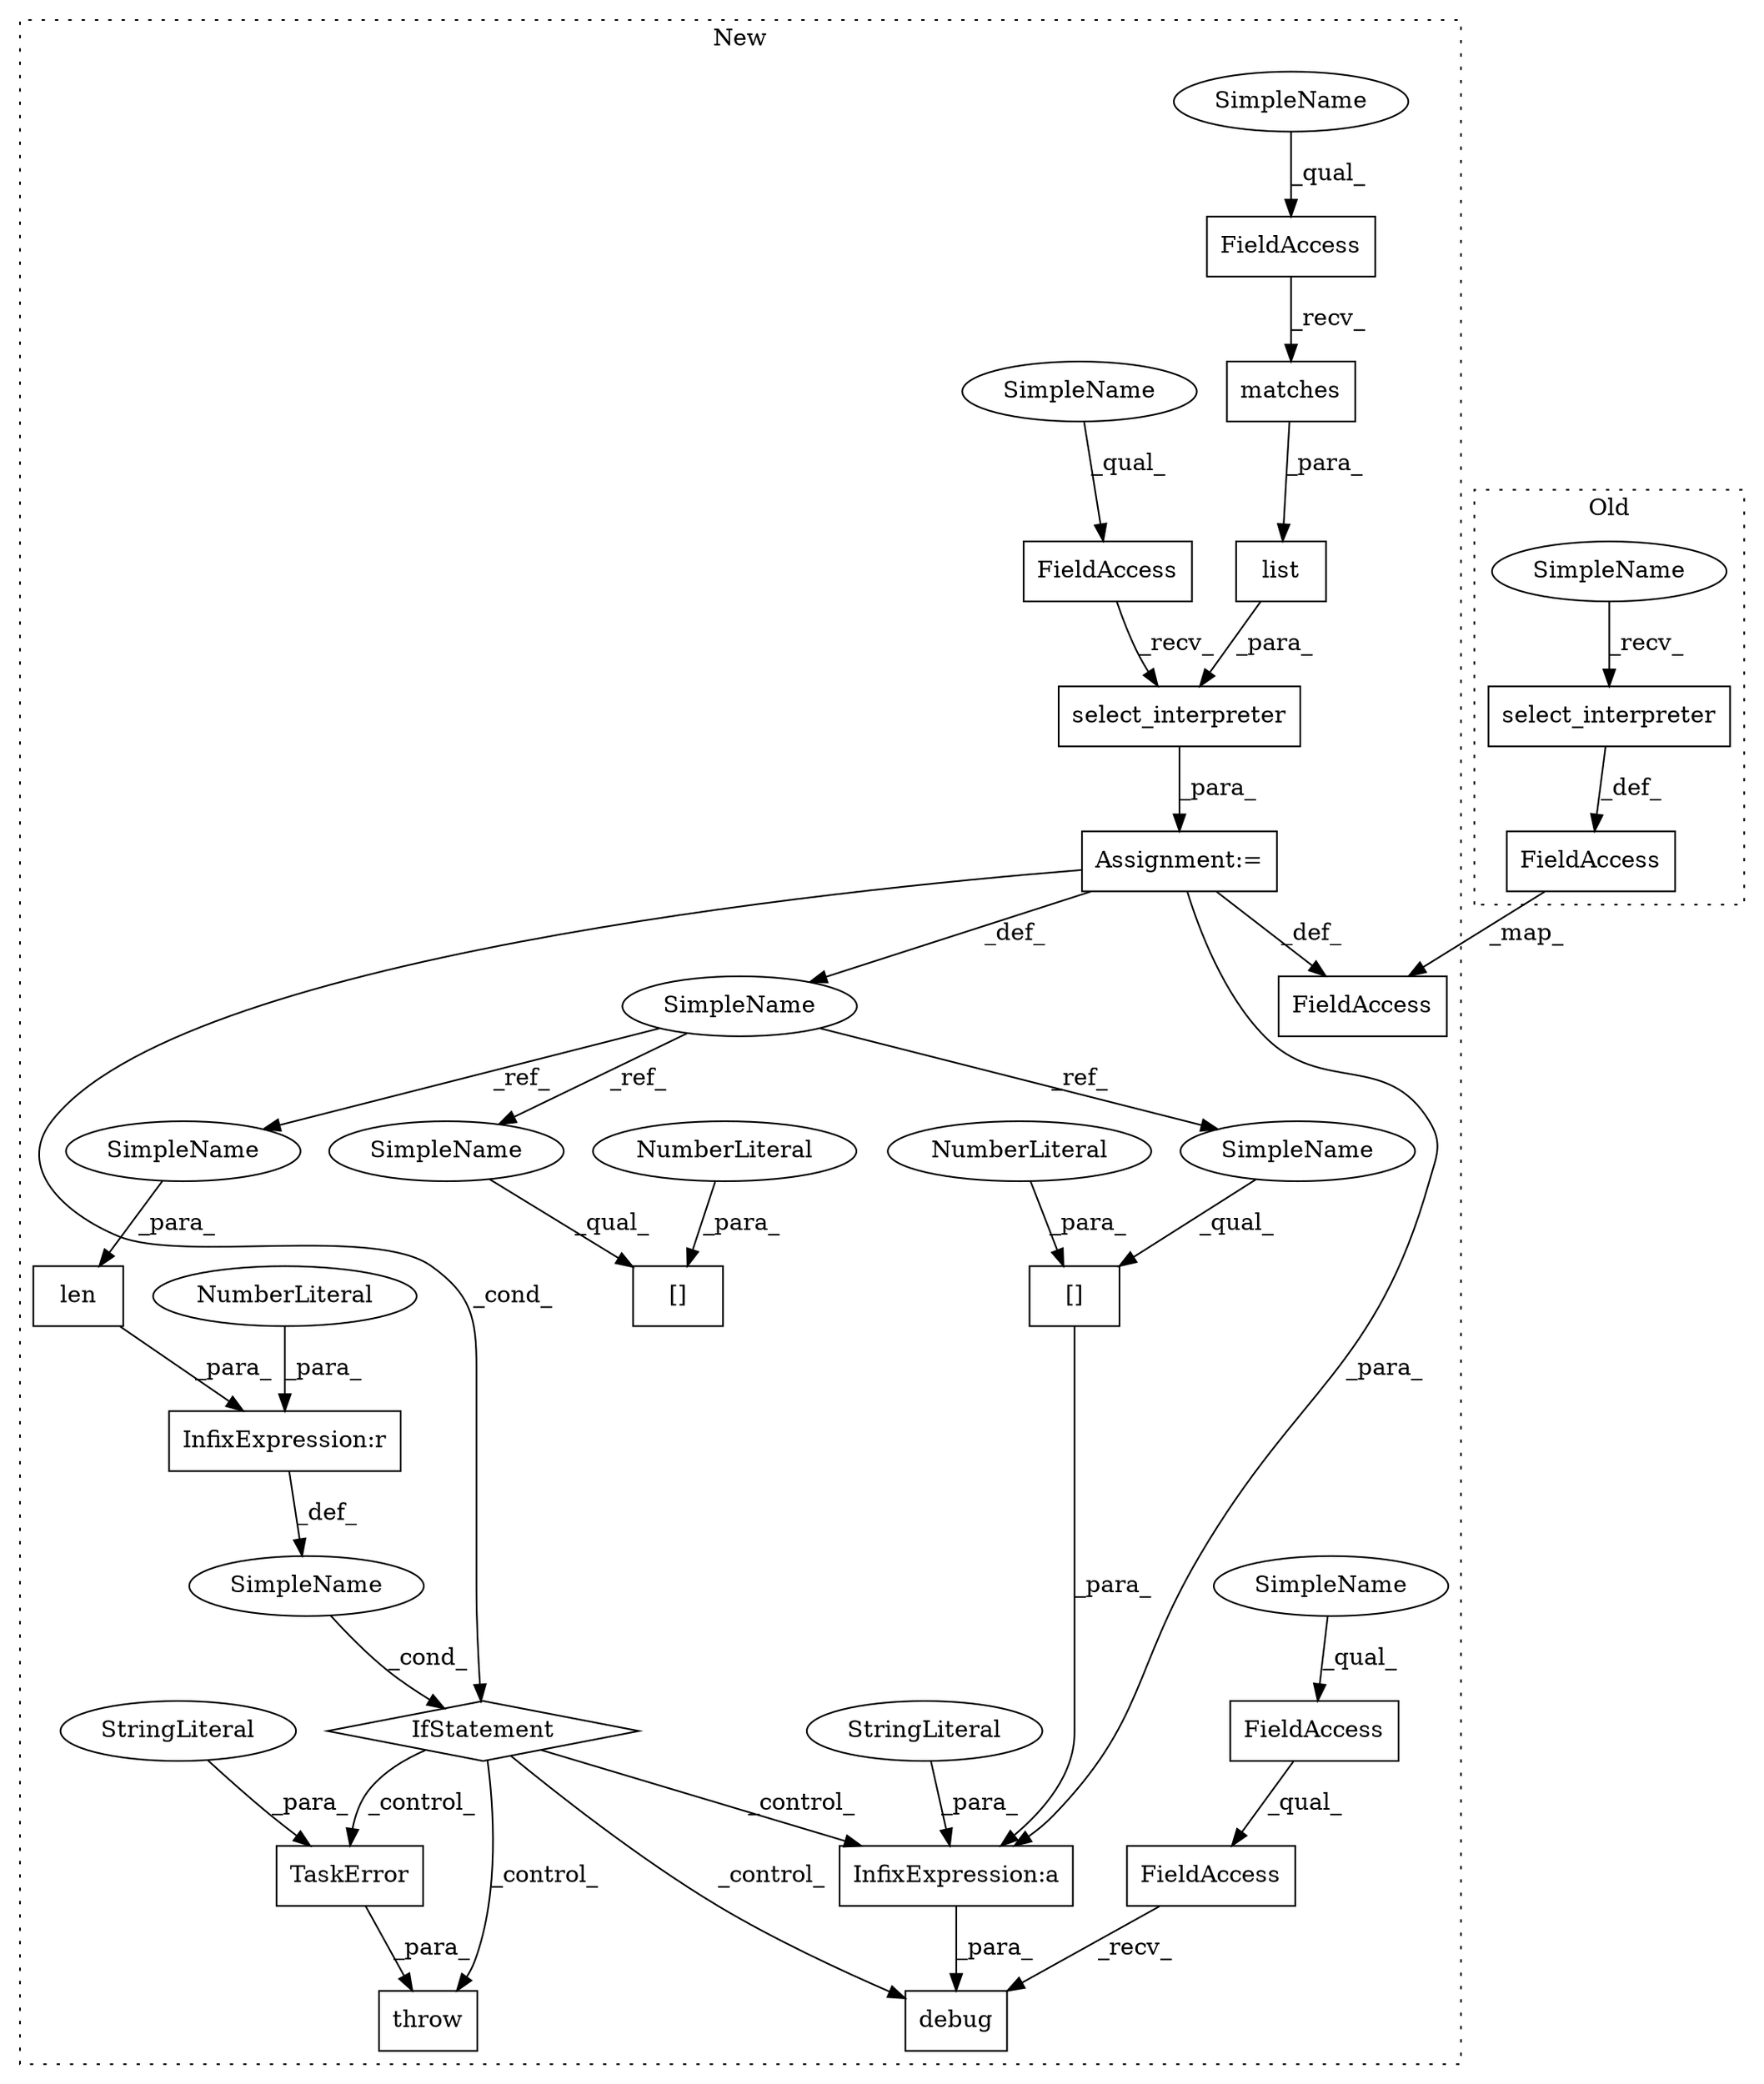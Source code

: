 digraph G {
subgraph cluster0 {
1 [label="select_interpreter" a="32" s="1476,1510" l="19,1" shape="box"];
21 [label="FieldAccess" a="22" s="1453" l="17" shape="box"];
28 [label="SimpleName" a="42" s="1471" l="4" shape="ellipse"];
label = "Old";
style="dotted";
}
subgraph cluster1 {
2 [label="[]" a="2" s="1710,1724" l="13,1" shape="box"];
3 [label="InfixExpression:a" a="27" s="1707" l="3" shape="box"];
4 [label="SimpleName" a="42" s="" l="" shape="ellipse"];
5 [label="throw" a="53" s="1592" l="6" shape="box"];
6 [label="NumberLiteral" a="34" s="1723" l="1" shape="ellipse"];
7 [label="debug" a="32" s="1688,1725" l="6,1" shape="box"];
8 [label="TaskError" a="32" s="1598,1648" l="10,1" shape="box"];
9 [label="list" a="32" s="1499,1548" l="5,1" shape="box"];
10 [label="[]" a="2" s="1756,1770" l="13,1" shape="box"];
11 [label="NumberLiteral" a="34" s="1769" l="1" shape="ellipse"];
12 [label="InfixExpression:r" a="27" s="1577" l="4" shape="box"];
13 [label="NumberLiteral" a="34" s="1581" l="1" shape="ellipse"];
14 [label="len" a="32" s="1560,1576" l="4,1" shape="box"];
15 [label="FieldAccess" a="22" s="1671" l="16" shape="box"];
16 [label="FieldAccess" a="22" s="1671" l="12" shape="box"];
17 [label="IfStatement" a="25" s="1556,1582" l="4,2" shape="diamond"];
18 [label="SimpleName" a="42" s="1444" l="12" shape="ellipse"];
19 [label="Assignment:=" a="7" s="1456" l="1" shape="box"];
20 [label="StringLiteral" a="45" s="1694" l="13" shape="ellipse"];
22 [label="FieldAccess" a="22" s="1738" l="17" shape="box"];
23 [label="StringLiteral" a="45" s="1608" l="40" shape="ellipse"];
24 [label="matches" a="32" s="1527,1547" l="8,1" shape="box"];
25 [label="FieldAccess" a="22" s="1504" l="22" shape="box"];
26 [label="select_interpreter" a="32" s="1480,1549" l="19,1" shape="box"];
27 [label="FieldAccess" a="22" s="1457" l="22" shape="box"];
29 [label="SimpleName" a="42" s="1710" l="12" shape="ellipse"];
30 [label="SimpleName" a="42" s="1756" l="12" shape="ellipse"];
31 [label="SimpleName" a="42" s="1564" l="12" shape="ellipse"];
32 [label="SimpleName" a="42" s="1671" l="4" shape="ellipse"];
33 [label="SimpleName" a="42" s="1457" l="4" shape="ellipse"];
34 [label="SimpleName" a="42" s="1504" l="4" shape="ellipse"];
label = "New";
style="dotted";
}
1 -> 21 [label="_def_"];
2 -> 3 [label="_para_"];
3 -> 7 [label="_para_"];
4 -> 17 [label="_cond_"];
6 -> 2 [label="_para_"];
8 -> 5 [label="_para_"];
9 -> 26 [label="_para_"];
11 -> 10 [label="_para_"];
12 -> 4 [label="_def_"];
13 -> 12 [label="_para_"];
14 -> 12 [label="_para_"];
15 -> 7 [label="_recv_"];
16 -> 15 [label="_qual_"];
17 -> 5 [label="_control_"];
17 -> 7 [label="_control_"];
17 -> 8 [label="_control_"];
17 -> 3 [label="_control_"];
18 -> 30 [label="_ref_"];
18 -> 29 [label="_ref_"];
18 -> 31 [label="_ref_"];
19 -> 3 [label="_para_"];
19 -> 22 [label="_def_"];
19 -> 18 [label="_def_"];
19 -> 17 [label="_cond_"];
20 -> 3 [label="_para_"];
21 -> 22 [label="_map_"];
23 -> 8 [label="_para_"];
24 -> 9 [label="_para_"];
25 -> 24 [label="_recv_"];
26 -> 19 [label="_para_"];
27 -> 26 [label="_recv_"];
28 -> 1 [label="_recv_"];
29 -> 2 [label="_qual_"];
30 -> 10 [label="_qual_"];
31 -> 14 [label="_para_"];
32 -> 16 [label="_qual_"];
33 -> 27 [label="_qual_"];
34 -> 25 [label="_qual_"];
}